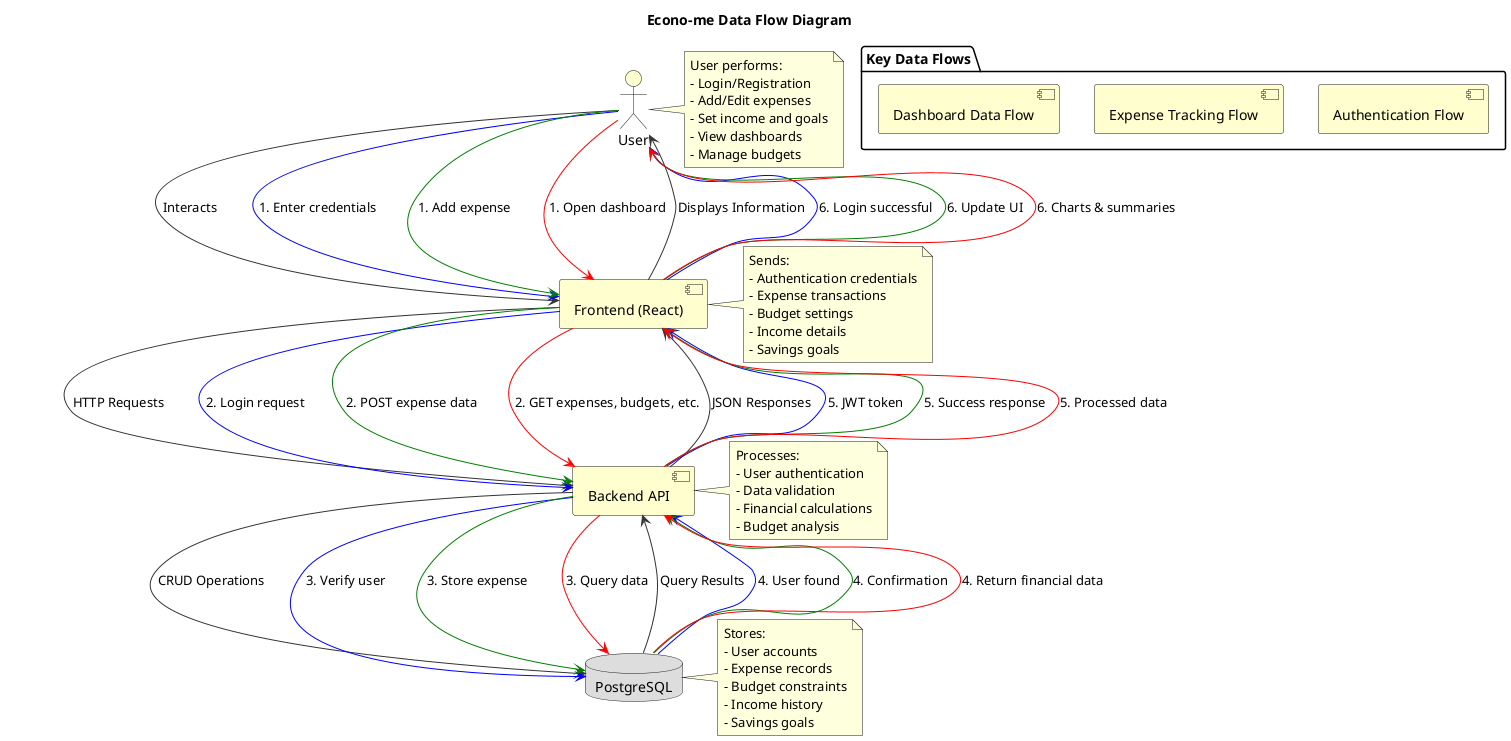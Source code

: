 @startuml Econo-me Data Flow Diagram
skinparam backgroundColor white
skinparam actorBackgroundColor #FEFECE
skinparam databaseBackgroundColor #DDDDDD
skinparam arrowColor #333333
skinparam componentBackgroundColor #FEFECE

title Econo-me Data Flow Diagram

actor User

' Main components
component "Frontend (React)" as Frontend
component "Backend API" as Backend
database "PostgreSQL" as DB

' User interactions
User --> Frontend : Interacts
Frontend --> Backend : HTTP Requests
Backend --> DB : CRUD Operations
DB --> Backend : Query Results
Backend --> Frontend : JSON Responses
Frontend --> User : Displays Information

' Detailed data flows
note right of User
  User performs:
  - Login/Registration
  - Add/Edit expenses
  - Set income and goals
  - View dashboards
  - Manage budgets
end note

note right of Frontend
  Sends:
  - Authentication credentials
  - Expense transactions
  - Budget settings
  - Income details
  - Savings goals
end note

note right of Backend
  Processes:
  - User authentication
  - Data validation
  - Financial calculations
  - Budget analysis
end note

note right of DB
  Stores:
  - User accounts
  - Expense records
  - Budget constraints
  - Income history
  - Savings goals
end note

' Specific data flow scenarios
package "Key Data Flows" {
  ' Authentication flow
  component "Authentication Flow" as AuthFlow {
    User -[#blue]-> Frontend : 1. Enter credentials
    Frontend -[#blue]-> Backend : 2. Login request
    Backend -[#blue]-> DB : 3. Verify user
    DB -[#blue]-> Backend : 4. User found
    Backend -[#blue]-> Frontend : 5. JWT token
    Frontend -[#blue]-> User : 6. Login successful
  }
  
  ' Expense tracking flow
  component "Expense Tracking Flow" as ExpenseFlow {
    User -[#green]-> Frontend : 1. Add expense
    Frontend -[#green]-> Backend : 2. POST expense data
    Backend -[#green]-> DB : 3. Store expense
    DB -[#green]-> Backend : 4. Confirmation
    Backend -[#green]-> Frontend : 5. Success response
    Frontend -[#green]-> User : 6. Update UI
  }
  
  ' Dashboard data flow
  component "Dashboard Data Flow" as DashboardFlow {
    User -[#red]-> Frontend : 1. Open dashboard
    Frontend -[#red]-> Backend : 2. GET expenses, budgets, etc.
    Backend -[#red]-> DB : 3. Query data
    DB -[#red]-> Backend : 4. Return financial data
    Backend -[#red]-> Frontend : 5. Processed data
    Frontend -[#red]-> User : 6. Charts & summaries
  }
}

@enduml
